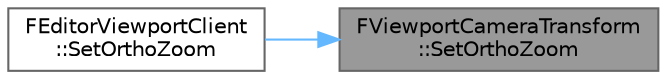 digraph "FViewportCameraTransform::SetOrthoZoom"
{
 // INTERACTIVE_SVG=YES
 // LATEX_PDF_SIZE
  bgcolor="transparent";
  edge [fontname=Helvetica,fontsize=10,labelfontname=Helvetica,labelfontsize=10];
  node [fontname=Helvetica,fontsize=10,shape=box,height=0.2,width=0.4];
  rankdir="RL";
  Node1 [id="Node000001",label="FViewportCameraTransform\l::SetOrthoZoom",height=0.2,width=0.4,color="gray40", fillcolor="grey60", style="filled", fontcolor="black",tooltip="Set the ortho zoom amount."];
  Node1 -> Node2 [id="edge1_Node000001_Node000002",dir="back",color="steelblue1",style="solid",tooltip=" "];
  Node2 [id="Node000002",label="FEditorViewportClient\l::SetOrthoZoom",height=0.2,width=0.4,color="grey40", fillcolor="white", style="filled",URL="$df/d9e/classFEditorViewportClient.html#a2a8b5d1ceb1733873c35d1465757b9f9",tooltip="Sets ortho zoom amount."];
}
